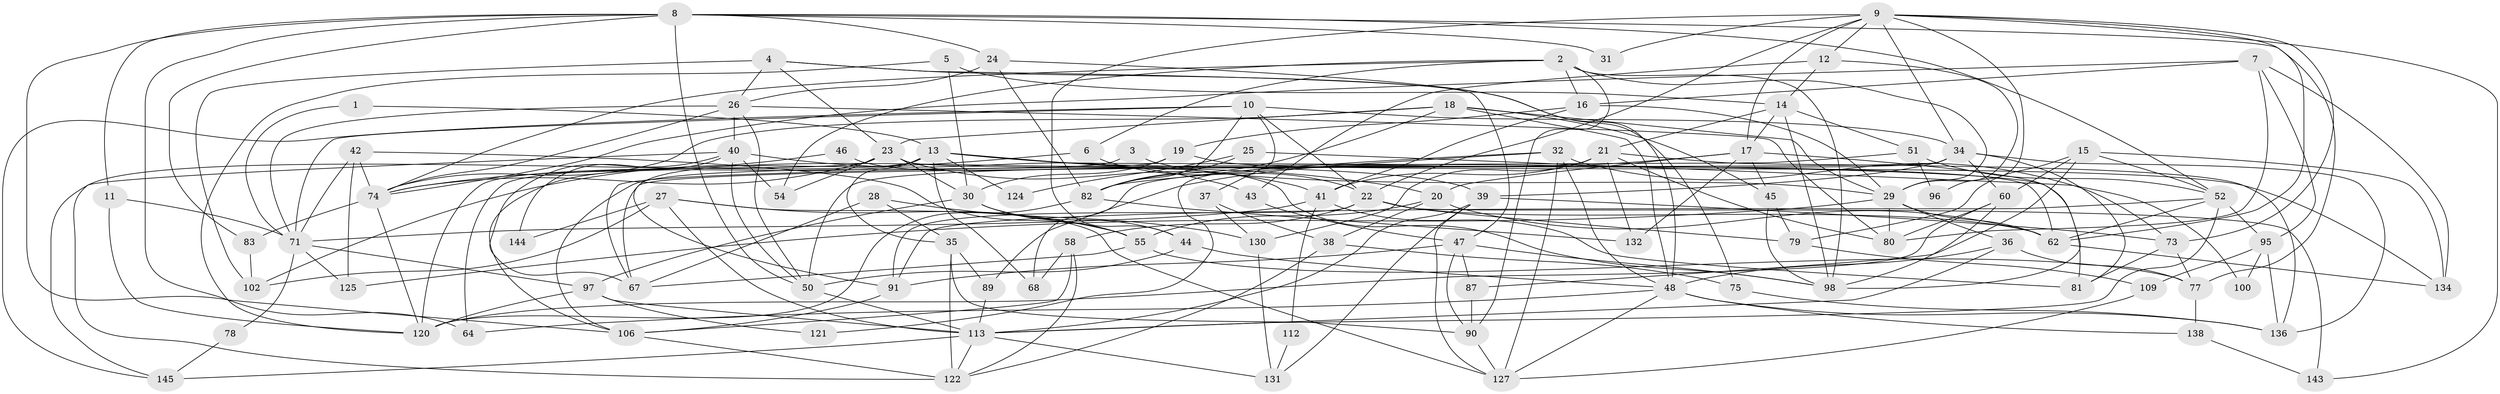 // Generated by graph-tools (version 1.1) at 2025/52/02/27/25 19:52:03]
// undirected, 98 vertices, 239 edges
graph export_dot {
graph [start="1"]
  node [color=gray90,style=filled];
  1;
  2 [super="+49"];
  3;
  4 [super="+93"];
  5;
  6;
  7 [super="+53"];
  8 [super="+103"];
  9 [super="+59"];
  10 [super="+70"];
  11;
  12 [super="+66"];
  13 [super="+56"];
  14 [super="+33"];
  15 [super="+108"];
  16 [super="+115"];
  17 [super="+137"];
  18 [super="+140"];
  19 [super="+111"];
  20 [super="+72"];
  21 [super="+105"];
  22 [super="+116"];
  23 [super="+119"];
  24 [super="+135"];
  25;
  26 [super="+86"];
  27 [super="+92"];
  28;
  29 [super="+101"];
  30;
  31;
  32 [super="+148"];
  34 [super="+76"];
  35 [super="+104"];
  36;
  37;
  38;
  39 [super="+61"];
  40 [super="+110"];
  41 [super="+57"];
  42;
  43;
  44 [super="+85"];
  45;
  46;
  47 [super="+69"];
  48 [super="+117"];
  50 [super="+84"];
  51;
  52 [super="+65"];
  54;
  55 [super="+63"];
  58 [super="+114"];
  60;
  62 [super="+88"];
  64;
  67;
  68;
  71 [super="+133"];
  73;
  74 [super="+94"];
  75;
  77 [super="+118"];
  78;
  79;
  80 [super="+146"];
  81;
  82 [super="+123"];
  83;
  87;
  89;
  90 [super="+99"];
  91 [super="+107"];
  95 [super="+142"];
  96;
  97 [super="+126"];
  98;
  100;
  102;
  106 [super="+128"];
  109;
  112;
  113 [super="+139"];
  120 [super="+129"];
  121;
  122;
  124;
  125;
  127 [super="+147"];
  130;
  131;
  132;
  134;
  136 [super="+141"];
  138;
  143;
  144;
  145;
  1 -- 71;
  1 -- 13;
  2 -- 6;
  2 -- 16;
  2 -- 29;
  2 -- 54;
  2 -- 90;
  2 -- 74;
  2 -- 98;
  3 -- 29;
  3 -- 106;
  4 -- 75;
  4 -- 102;
  4 -- 26;
  4 -- 23;
  4 -- 47;
  5 -- 14;
  5 -- 30;
  5 -- 120;
  6 -- 102;
  6 -- 22;
  7 -- 80;
  7 -- 16;
  7 -- 95;
  7 -- 74;
  7 -- 134;
  8 -- 11;
  8 -- 52;
  8 -- 31;
  8 -- 77;
  8 -- 83;
  8 -- 106;
  8 -- 50;
  8 -- 64;
  8 -- 24;
  9 -- 62;
  9 -- 31;
  9 -- 44;
  9 -- 73;
  9 -- 96;
  9 -- 17;
  9 -- 143;
  9 -- 34;
  9 -- 12;
  9 -- 22;
  10 -- 82;
  10 -- 145;
  10 -- 71;
  10 -- 34;
  10 -- 37;
  10 -- 22;
  11 -- 120;
  11 -- 71;
  12 -- 43;
  12 -- 14;
  12 -- 29;
  13 -- 20;
  13 -- 145;
  13 -- 68;
  13 -- 106;
  13 -- 124 [weight=2];
  13 -- 81;
  13 -- 35;
  13 -- 39;
  14 -- 21 [weight=2];
  14 -- 17;
  14 -- 98;
  14 -- 51;
  15 -- 79;
  15 -- 60 [weight=2];
  15 -- 134;
  15 -- 87;
  15 -- 52;
  16 -- 41;
  16 -- 19;
  16 -- 29;
  17 -- 98;
  17 -- 89;
  17 -- 20;
  17 -- 132;
  17 -- 45;
  18 -- 74;
  18 -- 45;
  18 -- 29;
  18 -- 48;
  18 -- 82;
  18 -- 23;
  19 -- 30;
  19 -- 91;
  19 -- 134;
  20 -- 38;
  20 -- 55;
  20 -- 62;
  21 -- 132;
  21 -- 80;
  21 -- 136 [weight=2];
  21 -- 121;
  21 -- 130;
  21 -- 41;
  22 -- 91;
  22 -- 62;
  22 -- 143;
  22 -- 58;
  22 -- 79;
  23 -- 30;
  23 -- 120;
  23 -- 64;
  23 -- 54;
  23 -- 74;
  23 -- 41;
  23 -- 62;
  24 -- 26;
  24 -- 82;
  24 -- 48;
  25 -- 124;
  25 -- 82;
  25 -- 100;
  26 -- 40;
  26 -- 50;
  26 -- 74;
  26 -- 71;
  26 -- 80;
  27 -- 127;
  27 -- 113;
  27 -- 102;
  27 -- 144;
  27 -- 55;
  28 -- 130;
  28 -- 67;
  28 -- 35;
  29 -- 80;
  29 -- 36;
  29 -- 125;
  29 -- 62;
  30 -- 55;
  30 -- 44;
  30 -- 97;
  32 -- 127;
  32 -- 68;
  32 -- 73;
  32 -- 82;
  32 -- 48;
  34 -- 67;
  34 -- 39;
  34 -- 60;
  34 -- 136;
  34 -- 81;
  34 -- 50;
  35 -- 89;
  35 -- 122;
  35 -- 90;
  36 -- 77;
  36 -- 48;
  36 -- 113;
  37 -- 130;
  37 -- 38;
  38 -- 75;
  38 -- 122;
  39 -- 73;
  39 -- 127;
  39 -- 131;
  39 -- 113;
  40 -- 122;
  40 -- 144;
  40 -- 50;
  40 -- 67;
  40 -- 54;
  40 -- 43;
  41 -- 112;
  41 -- 81;
  41 -- 71;
  42 -- 74;
  42 -- 55;
  42 -- 125;
  42 -- 71;
  43 -- 47;
  44 -- 48;
  44 -- 50;
  45 -- 98;
  45 -- 79;
  46 -- 74;
  46 -- 98;
  47 -- 91;
  47 -- 98;
  47 -- 87;
  47 -- 90;
  48 -- 64;
  48 -- 138;
  48 -- 136;
  48 -- 127;
  50 -- 113;
  51 -- 67;
  51 -- 52;
  51 -- 96;
  52 -- 95;
  52 -- 113;
  52 -- 91;
  52 -- 62;
  55 -- 67;
  55 -- 77 [weight=2];
  58 -- 68;
  58 -- 122;
  58 -- 106;
  60 -- 98;
  60 -- 120;
  60 -- 80;
  62 -- 134;
  71 -- 125;
  71 -- 97;
  71 -- 78;
  73 -- 77;
  73 -- 81;
  74 -- 120;
  74 -- 83;
  75 -- 136;
  77 -- 138;
  78 -- 145;
  79 -- 109;
  82 -- 132;
  82 -- 120;
  83 -- 102;
  87 -- 90;
  89 -- 113;
  90 -- 127;
  91 -- 106;
  95 -- 109;
  95 -- 136;
  95 -- 100;
  97 -- 121;
  97 -- 120;
  97 -- 113;
  106 -- 122;
  109 -- 127;
  112 -- 131;
  113 -- 122;
  113 -- 145;
  113 -- 131;
  130 -- 131;
  138 -- 143;
}
